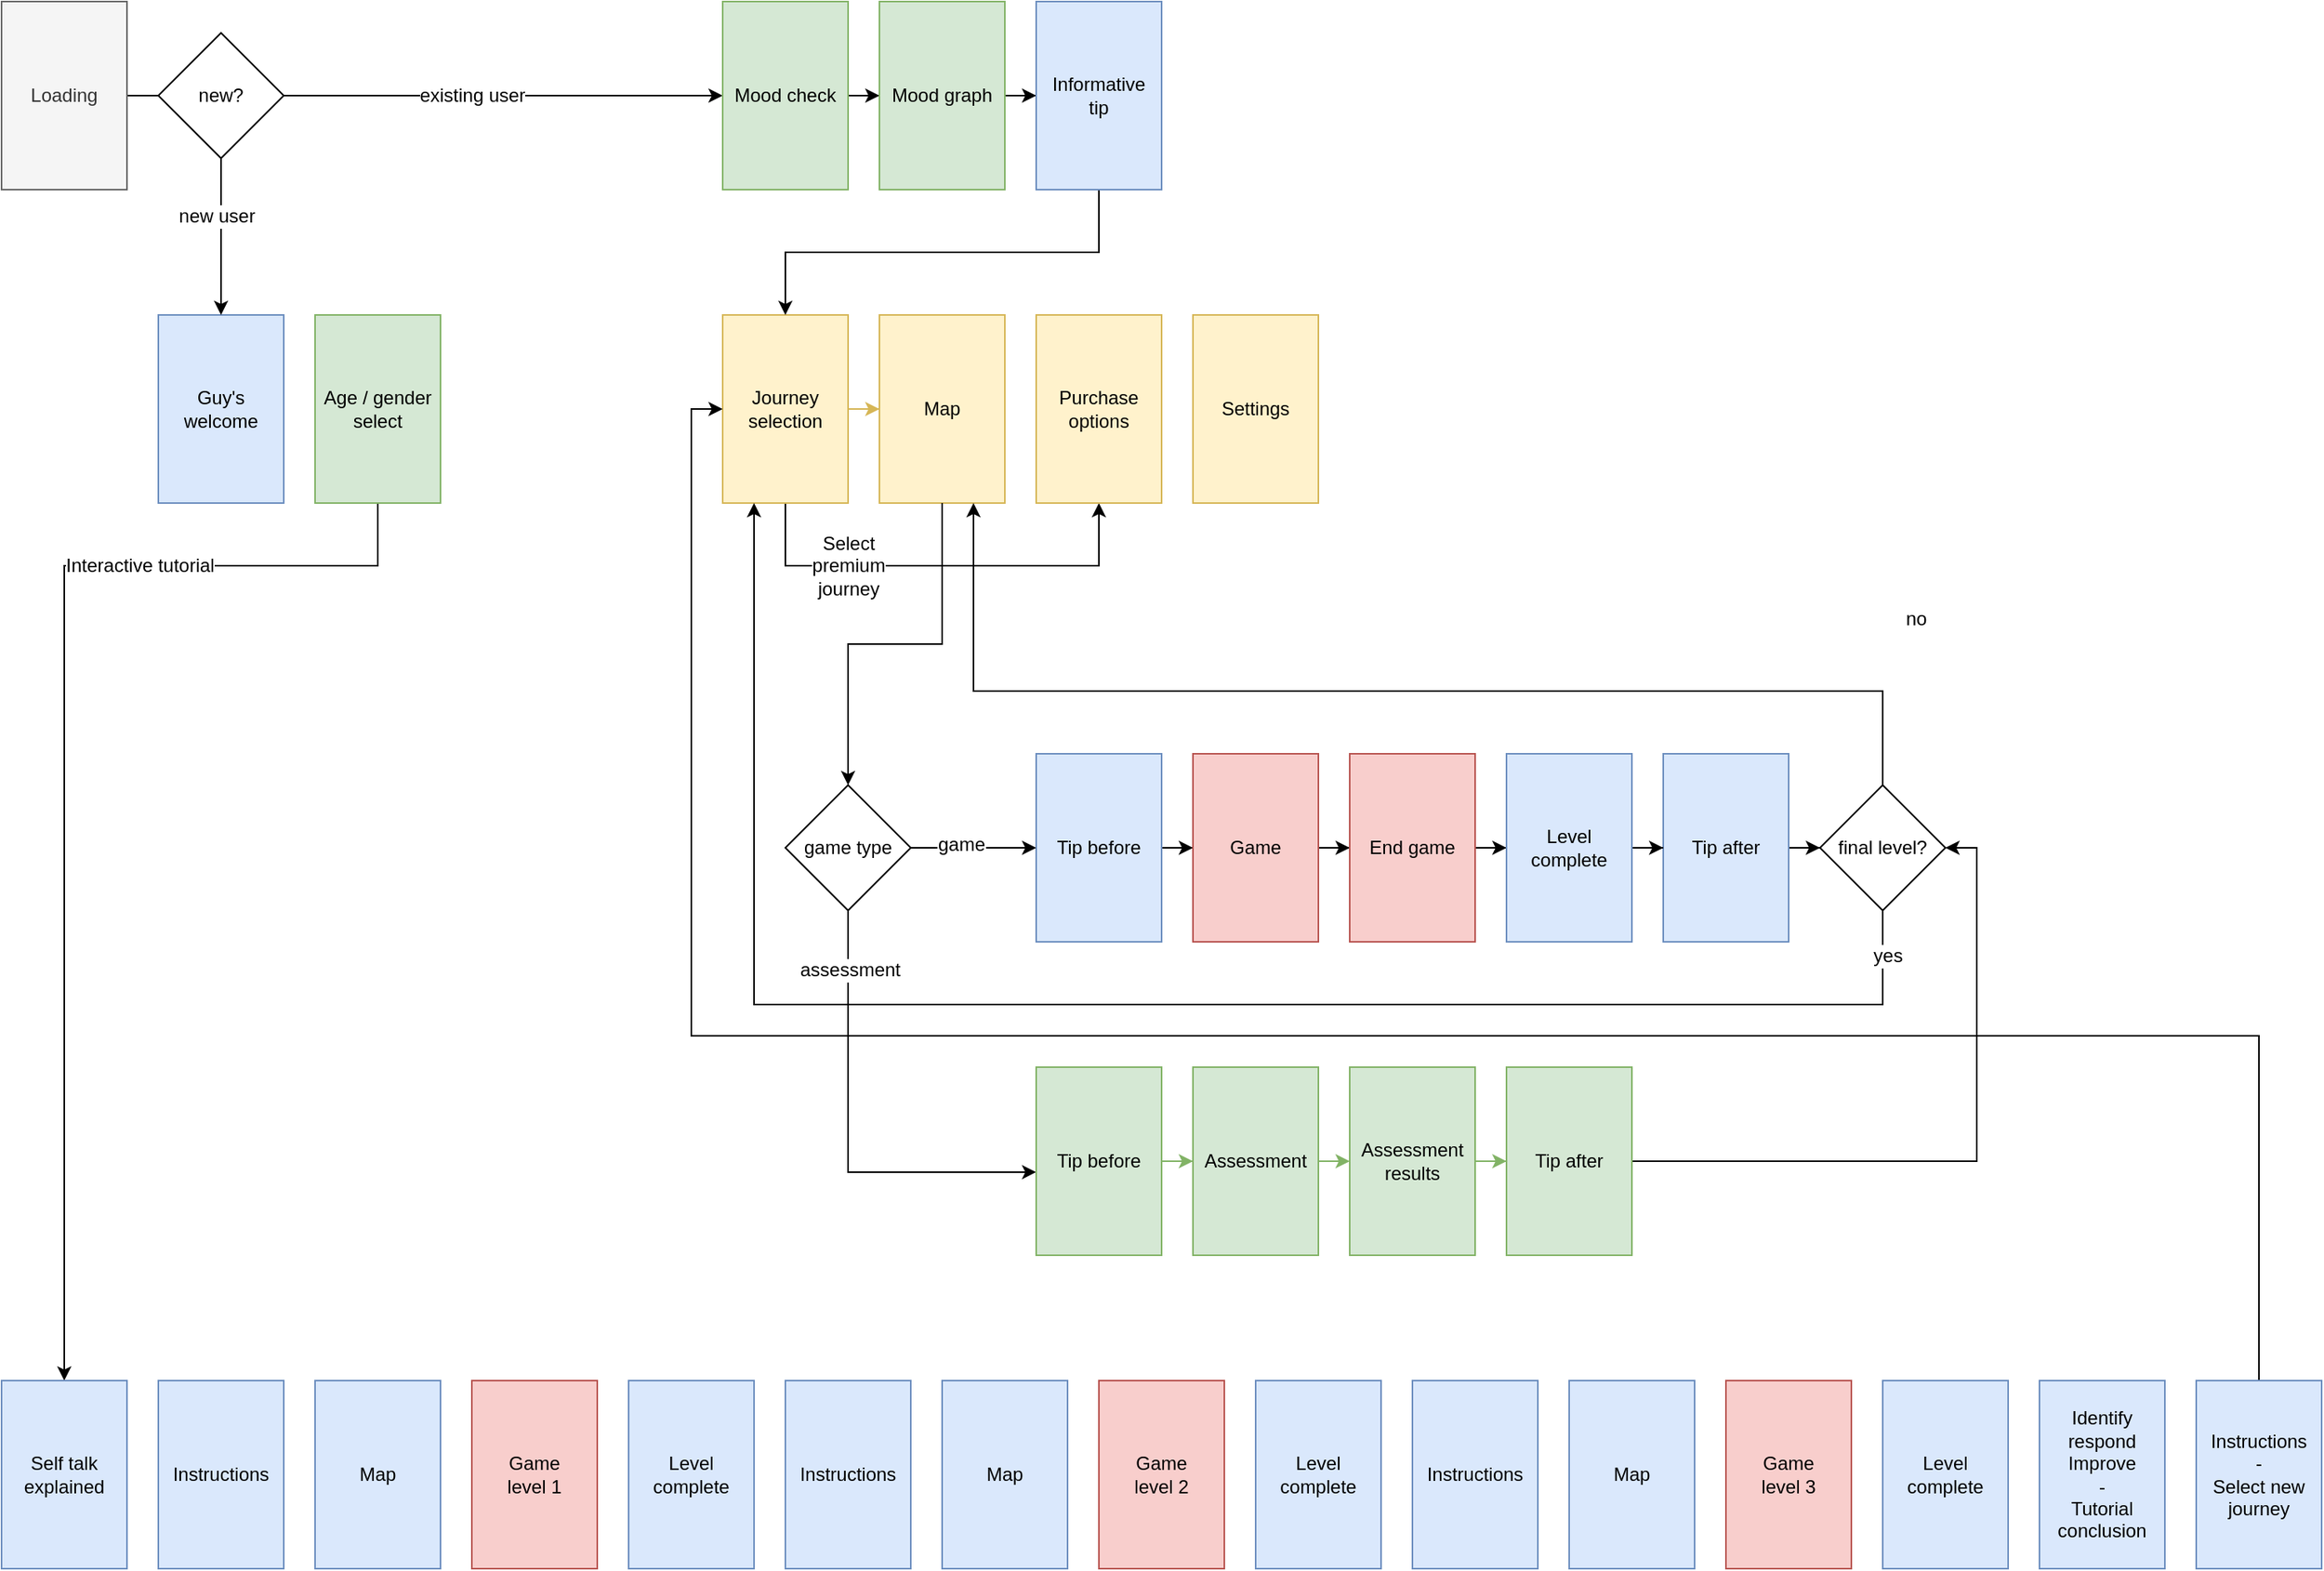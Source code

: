<mxfile version="12.4.9" type="github">
  <diagram name="Page-1" id="74e2e168-ea6b-b213-b513-2b3c1d86103e">
    <mxGraphModel dx="2066" dy="1163" grid="1" gridSize="10" guides="1" tooltips="1" connect="1" arrows="1" fold="1" page="1" pageScale="1" pageWidth="1654" pageHeight="1169" background="#ffffff" math="0" shadow="0">
      <root>
        <mxCell id="0"/>
        <mxCell id="1" parent="0"/>
        <mxCell id="Qyx0SZewzcz1UNBTPxcF-4" value="&lt;span style=&quot;white-space: normal&quot;&gt;Guy&#39;s welcome&lt;/span&gt;" style="rounded=0;whiteSpace=wrap;html=1;fillColor=#dae8fc;strokeColor=#6c8ebf;" parent="1" vertex="1">
          <mxGeometry x="160" y="280" width="80" height="120" as="geometry"/>
        </mxCell>
        <mxCell id="Pnx3SqwYo2MF1gQzbyXF-21" style="edgeStyle=orthogonalEdgeStyle;rounded=0;orthogonalLoop=1;jettySize=auto;html=1;entryX=0.5;entryY=0;entryDx=0;entryDy=0;" edge="1" parent="1" source="Qyx0SZewzcz1UNBTPxcF-6" target="Qyx0SZewzcz1UNBTPxcF-12">
          <mxGeometry relative="1" as="geometry">
            <Array as="points">
              <mxPoint x="300" y="440"/>
              <mxPoint x="100" y="440"/>
            </Array>
          </mxGeometry>
        </mxCell>
        <mxCell id="Pnx3SqwYo2MF1gQzbyXF-22" value="Interactive tutorial" style="text;html=1;align=center;verticalAlign=middle;resizable=0;points=[];labelBackgroundColor=#ffffff;" vertex="1" connectable="0" parent="Pnx3SqwYo2MF1gQzbyXF-21">
          <mxGeometry x="-0.493" relative="1" as="geometry">
            <mxPoint as="offset"/>
          </mxGeometry>
        </mxCell>
        <mxCell id="Qyx0SZewzcz1UNBTPxcF-6" value="&lt;span style=&quot;white-space: normal&quot;&gt;Age / gender select&lt;/span&gt;" style="rounded=0;whiteSpace=wrap;html=1;fillColor=#d5e8d4;strokeColor=#82b366;" parent="1" vertex="1">
          <mxGeometry x="260" y="280" width="80" height="120" as="geometry"/>
        </mxCell>
        <mxCell id="Qyx0SZewzcz1UNBTPxcF-7" value="&lt;span style=&quot;white-space: normal&quot;&gt;Instructions&lt;/span&gt;" style="rounded=0;whiteSpace=wrap;html=1;fillColor=#dae8fc;strokeColor=#6c8ebf;" parent="1" vertex="1">
          <mxGeometry x="160" y="960" width="80" height="120" as="geometry"/>
        </mxCell>
        <mxCell id="Pnx3SqwYo2MF1gQzbyXF-23" value="" style="edgeStyle=orthogonalEdgeStyle;rounded=0;orthogonalLoop=1;jettySize=auto;html=1;fillColor=#fff2cc;strokeColor=#d6b656;" edge="1" parent="1" source="Qyx0SZewzcz1UNBTPxcF-8" target="Qyx0SZewzcz1UNBTPxcF-9">
          <mxGeometry relative="1" as="geometry"/>
        </mxCell>
        <mxCell id="Pnx3SqwYo2MF1gQzbyXF-26" style="edgeStyle=orthogonalEdgeStyle;rounded=0;orthogonalLoop=1;jettySize=auto;html=1;entryX=0.5;entryY=1;entryDx=0;entryDy=0;" edge="1" parent="1" source="Qyx0SZewzcz1UNBTPxcF-8" target="Qyx0SZewzcz1UNBTPxcF-10">
          <mxGeometry relative="1" as="geometry">
            <Array as="points">
              <mxPoint x="560" y="440"/>
              <mxPoint x="760" y="440"/>
            </Array>
          </mxGeometry>
        </mxCell>
        <mxCell id="Pnx3SqwYo2MF1gQzbyXF-27" value="Select&lt;br&gt;premium&lt;br&gt;journey" style="text;html=1;align=center;verticalAlign=middle;resizable=0;points=[];labelBackgroundColor=#ffffff;" vertex="1" connectable="0" parent="Pnx3SqwYo2MF1gQzbyXF-26">
          <mxGeometry x="-0.414" relative="1" as="geometry">
            <mxPoint x="-2" as="offset"/>
          </mxGeometry>
        </mxCell>
        <mxCell id="Qyx0SZewzcz1UNBTPxcF-8" value="&lt;span style=&quot;white-space: normal&quot;&gt;Journey selection&lt;/span&gt;" style="rounded=0;whiteSpace=wrap;html=1;fillColor=#fff2cc;strokeColor=#d6b656;" parent="1" vertex="1">
          <mxGeometry x="520" y="280" width="80" height="120" as="geometry"/>
        </mxCell>
        <mxCell id="Pnx3SqwYo2MF1gQzbyXF-46" style="edgeStyle=orthogonalEdgeStyle;rounded=0;orthogonalLoop=1;jettySize=auto;html=1;entryX=0;entryY=0.558;entryDx=0;entryDy=0;entryPerimeter=0;" edge="1" parent="1" source="Pnx3SqwYo2MF1gQzbyXF-48" target="Pnx3SqwYo2MF1gQzbyXF-38">
          <mxGeometry relative="1" as="geometry">
            <mxPoint x="660" y="830" as="targetPoint"/>
            <Array as="points">
              <mxPoint x="600" y="827"/>
            </Array>
          </mxGeometry>
        </mxCell>
        <mxCell id="Pnx3SqwYo2MF1gQzbyXF-52" value="assessment" style="text;html=1;align=center;verticalAlign=middle;resizable=0;points=[];labelBackgroundColor=#ffffff;" vertex="1" connectable="0" parent="Pnx3SqwYo2MF1gQzbyXF-46">
          <mxGeometry x="-0.735" y="1" relative="1" as="geometry">
            <mxPoint as="offset"/>
          </mxGeometry>
        </mxCell>
        <mxCell id="Qyx0SZewzcz1UNBTPxcF-9" value="Map" style="rounded=0;whiteSpace=wrap;html=1;fillColor=#fff2cc;strokeColor=#d6b656;" parent="1" vertex="1">
          <mxGeometry x="620" y="280" width="80" height="120" as="geometry"/>
        </mxCell>
        <mxCell id="Qyx0SZewzcz1UNBTPxcF-10" value="Purchase options" style="rounded=0;whiteSpace=wrap;html=1;fillColor=#fff2cc;strokeColor=#d6b656;" parent="1" vertex="1">
          <mxGeometry x="720" y="280" width="80" height="120" as="geometry"/>
        </mxCell>
        <mxCell id="Qyx0SZewzcz1UNBTPxcF-11" value="Settings" style="rounded=0;whiteSpace=wrap;html=1;fillColor=#fff2cc;strokeColor=#d6b656;" parent="1" vertex="1">
          <mxGeometry x="820" y="280" width="80" height="120" as="geometry"/>
        </mxCell>
        <mxCell id="Qyx0SZewzcz1UNBTPxcF-12" value="Self talk explained" style="rounded=0;whiteSpace=wrap;html=1;fillColor=#dae8fc;strokeColor=#6c8ebf;" parent="1" vertex="1">
          <mxGeometry x="60" y="960" width="80" height="120" as="geometry"/>
        </mxCell>
        <mxCell id="Pnx3SqwYo2MF1gQzbyXF-31" value="" style="edgeStyle=orthogonalEdgeStyle;rounded=0;orthogonalLoop=1;jettySize=auto;html=1;" edge="1" parent="1" source="Qyx0SZewzcz1UNBTPxcF-13" target="Qyx0SZewzcz1UNBTPxcF-14">
          <mxGeometry relative="1" as="geometry"/>
        </mxCell>
        <mxCell id="Qyx0SZewzcz1UNBTPxcF-13" value="Tip before" style="rounded=0;whiteSpace=wrap;html=1;fillColor=#dae8fc;strokeColor=#6c8ebf;" parent="1" vertex="1">
          <mxGeometry x="720" y="560" width="80" height="120" as="geometry"/>
        </mxCell>
        <mxCell id="Pnx3SqwYo2MF1gQzbyXF-32" value="" style="edgeStyle=orthogonalEdgeStyle;rounded=0;orthogonalLoop=1;jettySize=auto;html=1;" edge="1" parent="1" source="Qyx0SZewzcz1UNBTPxcF-14" target="Qyx0SZewzcz1UNBTPxcF-15">
          <mxGeometry relative="1" as="geometry"/>
        </mxCell>
        <mxCell id="Qyx0SZewzcz1UNBTPxcF-14" value="Game" style="rounded=0;whiteSpace=wrap;html=1;fillColor=#f8cecc;strokeColor=#b85450;" parent="1" vertex="1">
          <mxGeometry x="820" y="560" width="80" height="120" as="geometry"/>
        </mxCell>
        <mxCell id="Pnx3SqwYo2MF1gQzbyXF-33" value="" style="edgeStyle=orthogonalEdgeStyle;rounded=0;orthogonalLoop=1;jettySize=auto;html=1;" edge="1" parent="1" source="Qyx0SZewzcz1UNBTPxcF-15" target="Pnx3SqwYo2MF1gQzbyXF-30">
          <mxGeometry relative="1" as="geometry"/>
        </mxCell>
        <mxCell id="Qyx0SZewzcz1UNBTPxcF-15" value="End game" style="rounded=0;whiteSpace=wrap;html=1;fillColor=#f8cecc;strokeColor=#b85450;" parent="1" vertex="1">
          <mxGeometry x="920" y="560" width="80" height="120" as="geometry"/>
        </mxCell>
        <mxCell id="Qyx0SZewzcz1UNBTPxcF-20" style="edgeStyle=orthogonalEdgeStyle;rounded=0;orthogonalLoop=1;jettySize=auto;html=1;exitX=0.5;exitY=1;exitDx=0;exitDy=0;" parent="1" source="Pnx3SqwYo2MF1gQzbyXF-54" edge="1">
          <mxGeometry relative="1" as="geometry">
            <Array as="points">
              <mxPoint x="1260" y="720"/>
              <mxPoint x="540" y="720"/>
            </Array>
            <mxPoint x="540" y="400" as="targetPoint"/>
          </mxGeometry>
        </mxCell>
        <mxCell id="Pnx3SqwYo2MF1gQzbyXF-35" value="yes" style="text;html=1;align=center;verticalAlign=middle;resizable=0;points=[];labelBackgroundColor=#ffffff;" vertex="1" connectable="0" parent="Qyx0SZewzcz1UNBTPxcF-20">
          <mxGeometry x="-0.948" y="3" relative="1" as="geometry">
            <mxPoint as="offset"/>
          </mxGeometry>
        </mxCell>
        <mxCell id="Qyx0SZewzcz1UNBTPxcF-22" style="edgeStyle=orthogonalEdgeStyle;rounded=0;orthogonalLoop=1;jettySize=auto;html=1;entryX=0.75;entryY=1;entryDx=0;entryDy=0;exitX=0.5;exitY=0;exitDx=0;exitDy=0;" parent="1" source="Pnx3SqwYo2MF1gQzbyXF-54" target="Qyx0SZewzcz1UNBTPxcF-9" edge="1">
          <mxGeometry relative="1" as="geometry">
            <Array as="points">
              <mxPoint x="1260" y="520"/>
              <mxPoint x="680" y="520"/>
            </Array>
          </mxGeometry>
        </mxCell>
        <mxCell id="Pnx3SqwYo2MF1gQzbyXF-36" value="no" style="text;html=1;align=center;verticalAlign=middle;resizable=0;points=[];labelBackgroundColor=#ffffff;" vertex="1" connectable="0" parent="Qyx0SZewzcz1UNBTPxcF-22">
          <mxGeometry x="-0.907" y="-1" relative="1" as="geometry">
            <mxPoint x="20" y="-71" as="offset"/>
          </mxGeometry>
        </mxCell>
        <mxCell id="Pnx3SqwYo2MF1gQzbyXF-56" value="" style="edgeStyle=orthogonalEdgeStyle;rounded=0;orthogonalLoop=1;jettySize=auto;html=1;" edge="1" parent="1" source="Qyx0SZewzcz1UNBTPxcF-18" target="Pnx3SqwYo2MF1gQzbyXF-54">
          <mxGeometry relative="1" as="geometry"/>
        </mxCell>
        <mxCell id="Qyx0SZewzcz1UNBTPxcF-18" value="Tip after" style="rounded=0;whiteSpace=wrap;html=1;fillColor=#dae8fc;strokeColor=#6c8ebf;" parent="1" vertex="1">
          <mxGeometry x="1120" y="560" width="80" height="120" as="geometry"/>
        </mxCell>
        <mxCell id="Qyx0SZewzcz1UNBTPxcF-24" style="edgeStyle=orthogonalEdgeStyle;rounded=0;orthogonalLoop=1;jettySize=auto;html=1;entryX=0.5;entryY=0;entryDx=0;entryDy=0;exitX=0.5;exitY=1;exitDx=0;exitDy=0;" parent="1" source="Pnx3SqwYo2MF1gQzbyXF-53" target="Qyx0SZewzcz1UNBTPxcF-4" edge="1">
          <mxGeometry relative="1" as="geometry">
            <Array as="points">
              <mxPoint x="200" y="250"/>
              <mxPoint x="200" y="250"/>
            </Array>
          </mxGeometry>
        </mxCell>
        <mxCell id="Pnx3SqwYo2MF1gQzbyXF-1" value="new user" style="text;html=1;align=center;verticalAlign=middle;resizable=0;points=[];labelBackgroundColor=#ffffff;" vertex="1" connectable="0" parent="Qyx0SZewzcz1UNBTPxcF-24">
          <mxGeometry x="-0.27" y="-3" relative="1" as="geometry">
            <mxPoint as="offset"/>
          </mxGeometry>
        </mxCell>
        <mxCell id="Pnx3SqwYo2MF1gQzbyXF-2" style="edgeStyle=orthogonalEdgeStyle;rounded=0;orthogonalLoop=1;jettySize=auto;html=1;entryX=0;entryY=0.5;entryDx=0;entryDy=0;" edge="1" parent="1" source="Qyx0SZewzcz1UNBTPxcF-23" target="Pnx3SqwYo2MF1gQzbyXF-4">
          <mxGeometry relative="1" as="geometry">
            <mxPoint x="510" y="210" as="targetPoint"/>
            <Array as="points"/>
          </mxGeometry>
        </mxCell>
        <mxCell id="Pnx3SqwYo2MF1gQzbyXF-3" value="existing user" style="text;html=1;align=center;verticalAlign=middle;resizable=0;points=[];labelBackgroundColor=#ffffff;" vertex="1" connectable="0" parent="Pnx3SqwYo2MF1gQzbyXF-2">
          <mxGeometry x="-0.354" relative="1" as="geometry">
            <mxPoint x="97" as="offset"/>
          </mxGeometry>
        </mxCell>
        <mxCell id="Qyx0SZewzcz1UNBTPxcF-23" value="&lt;span style=&quot;white-space: normal&quot;&gt;Loading&lt;/span&gt;" style="rounded=0;whiteSpace=wrap;html=1;fillColor=#f5f5f5;strokeColor=#666666;fontColor=#333333;" parent="1" vertex="1">
          <mxGeometry x="60" y="80" width="80" height="120" as="geometry"/>
        </mxCell>
        <mxCell id="Pnx3SqwYo2MF1gQzbyXF-24" value="" style="edgeStyle=orthogonalEdgeStyle;rounded=0;orthogonalLoop=1;jettySize=auto;html=1;" edge="1" parent="1" source="Pnx3SqwYo2MF1gQzbyXF-4" target="Pnx3SqwYo2MF1gQzbyXF-6">
          <mxGeometry relative="1" as="geometry"/>
        </mxCell>
        <mxCell id="Pnx3SqwYo2MF1gQzbyXF-4" value="&lt;span style=&quot;white-space: normal&quot;&gt;Mood check&lt;/span&gt;" style="rounded=0;whiteSpace=wrap;html=1;fillColor=#d5e8d4;strokeColor=#82b366;" vertex="1" parent="1">
          <mxGeometry x="520" y="80" width="80" height="120" as="geometry"/>
        </mxCell>
        <mxCell id="Pnx3SqwYo2MF1gQzbyXF-25" style="edgeStyle=orthogonalEdgeStyle;rounded=0;orthogonalLoop=1;jettySize=auto;html=1;entryX=0.5;entryY=0;entryDx=0;entryDy=0;" edge="1" parent="1" source="Pnx3SqwYo2MF1gQzbyXF-6" target="Qyx0SZewzcz1UNBTPxcF-8">
          <mxGeometry relative="1" as="geometry">
            <Array as="points">
              <mxPoint x="760" y="140"/>
              <mxPoint x="760" y="240"/>
              <mxPoint x="560" y="240"/>
            </Array>
          </mxGeometry>
        </mxCell>
        <mxCell id="Pnx3SqwYo2MF1gQzbyXF-29" value="" style="edgeStyle=orthogonalEdgeStyle;rounded=0;orthogonalLoop=1;jettySize=auto;html=1;" edge="1" parent="1" source="Pnx3SqwYo2MF1gQzbyXF-6" target="Pnx3SqwYo2MF1gQzbyXF-28">
          <mxGeometry relative="1" as="geometry"/>
        </mxCell>
        <mxCell id="Pnx3SqwYo2MF1gQzbyXF-6" value="&lt;span style=&quot;white-space: normal&quot;&gt;Mood graph&lt;/span&gt;" style="rounded=0;whiteSpace=wrap;html=1;fillColor=#d5e8d4;strokeColor=#82b366;" vertex="1" parent="1">
          <mxGeometry x="620" y="80" width="80" height="120" as="geometry"/>
        </mxCell>
        <mxCell id="Pnx3SqwYo2MF1gQzbyXF-7" value="&lt;span style=&quot;white-space: normal&quot;&gt;Map&lt;/span&gt;" style="rounded=0;whiteSpace=wrap;html=1;fillColor=#dae8fc;strokeColor=#6c8ebf;" vertex="1" parent="1">
          <mxGeometry x="260" y="960" width="80" height="120" as="geometry"/>
        </mxCell>
        <mxCell id="Pnx3SqwYo2MF1gQzbyXF-8" value="&lt;span style=&quot;white-space: normal&quot;&gt;Game&lt;br&gt;level 1&lt;br&gt;&lt;/span&gt;" style="rounded=0;whiteSpace=wrap;html=1;fillColor=#f8cecc;strokeColor=#b85450;" vertex="1" parent="1">
          <mxGeometry x="360" y="960" width="80" height="120" as="geometry"/>
        </mxCell>
        <mxCell id="Pnx3SqwYo2MF1gQzbyXF-9" value="&lt;span style=&quot;white-space: normal&quot;&gt;Level complete&lt;br&gt;&lt;/span&gt;" style="rounded=0;whiteSpace=wrap;html=1;fillColor=#dae8fc;strokeColor=#6c8ebf;" vertex="1" parent="1">
          <mxGeometry x="460" y="960" width="80" height="120" as="geometry"/>
        </mxCell>
        <mxCell id="Pnx3SqwYo2MF1gQzbyXF-10" value="&lt;span style=&quot;white-space: normal&quot;&gt;Instructions&lt;/span&gt;" style="rounded=0;whiteSpace=wrap;html=1;fillColor=#dae8fc;strokeColor=#6c8ebf;" vertex="1" parent="1">
          <mxGeometry x="560" y="960" width="80" height="120" as="geometry"/>
        </mxCell>
        <mxCell id="Pnx3SqwYo2MF1gQzbyXF-11" value="&lt;span style=&quot;white-space: normal&quot;&gt;Map&lt;/span&gt;" style="rounded=0;whiteSpace=wrap;html=1;fillColor=#dae8fc;strokeColor=#6c8ebf;" vertex="1" parent="1">
          <mxGeometry x="660" y="960" width="80" height="120" as="geometry"/>
        </mxCell>
        <mxCell id="Pnx3SqwYo2MF1gQzbyXF-12" value="&lt;span style=&quot;white-space: normal&quot;&gt;Game&lt;br&gt;level 2&lt;br&gt;&lt;/span&gt;" style="rounded=0;whiteSpace=wrap;html=1;fillColor=#f8cecc;strokeColor=#b85450;" vertex="1" parent="1">
          <mxGeometry x="760" y="960" width="80" height="120" as="geometry"/>
        </mxCell>
        <mxCell id="Pnx3SqwYo2MF1gQzbyXF-13" value="&lt;span style=&quot;white-space: normal&quot;&gt;Level complete&lt;br&gt;&lt;/span&gt;" style="rounded=0;whiteSpace=wrap;html=1;fillColor=#dae8fc;strokeColor=#6c8ebf;" vertex="1" parent="1">
          <mxGeometry x="860" y="960" width="80" height="120" as="geometry"/>
        </mxCell>
        <mxCell id="Pnx3SqwYo2MF1gQzbyXF-14" value="&lt;span style=&quot;white-space: normal&quot;&gt;Instructions&lt;/span&gt;" style="rounded=0;whiteSpace=wrap;html=1;fillColor=#dae8fc;strokeColor=#6c8ebf;" vertex="1" parent="1">
          <mxGeometry x="960" y="960" width="80" height="120" as="geometry"/>
        </mxCell>
        <mxCell id="Pnx3SqwYo2MF1gQzbyXF-15" value="&lt;span style=&quot;white-space: normal&quot;&gt;Map&lt;/span&gt;" style="rounded=0;whiteSpace=wrap;html=1;fillColor=#dae8fc;strokeColor=#6c8ebf;" vertex="1" parent="1">
          <mxGeometry x="1060" y="960" width="80" height="120" as="geometry"/>
        </mxCell>
        <mxCell id="Pnx3SqwYo2MF1gQzbyXF-16" value="&lt;span style=&quot;white-space: normal&quot;&gt;Game&lt;br&gt;level 3&lt;br&gt;&lt;/span&gt;" style="rounded=0;whiteSpace=wrap;html=1;fillColor=#f8cecc;strokeColor=#b85450;" vertex="1" parent="1">
          <mxGeometry x="1160" y="960" width="80" height="120" as="geometry"/>
        </mxCell>
        <mxCell id="Pnx3SqwYo2MF1gQzbyXF-17" value="&lt;span style=&quot;white-space: normal&quot;&gt;Level complete&lt;br&gt;&lt;/span&gt;" style="rounded=0;whiteSpace=wrap;html=1;fillColor=#dae8fc;strokeColor=#6c8ebf;" vertex="1" parent="1">
          <mxGeometry x="1260" y="960" width="80" height="120" as="geometry"/>
        </mxCell>
        <mxCell id="Pnx3SqwYo2MF1gQzbyXF-18" value="&lt;span style=&quot;white-space: normal&quot;&gt;Identify&lt;br&gt;respond&lt;br&gt;Improve&lt;br&gt;-&lt;br&gt;Tutorial conclusion&lt;br&gt;&lt;/span&gt;" style="rounded=0;whiteSpace=wrap;html=1;fillColor=#dae8fc;strokeColor=#6c8ebf;" vertex="1" parent="1">
          <mxGeometry x="1360" y="960" width="80" height="120" as="geometry"/>
        </mxCell>
        <mxCell id="Pnx3SqwYo2MF1gQzbyXF-20" style="edgeStyle=orthogonalEdgeStyle;rounded=0;orthogonalLoop=1;jettySize=auto;html=1;entryX=0;entryY=0.5;entryDx=0;entryDy=0;" edge="1" parent="1" source="Pnx3SqwYo2MF1gQzbyXF-19" target="Qyx0SZewzcz1UNBTPxcF-8">
          <mxGeometry relative="1" as="geometry">
            <Array as="points">
              <mxPoint x="1500" y="740"/>
              <mxPoint x="500" y="740"/>
              <mxPoint x="500" y="340"/>
            </Array>
          </mxGeometry>
        </mxCell>
        <mxCell id="Pnx3SqwYo2MF1gQzbyXF-19" value="&lt;span style=&quot;white-space: normal&quot;&gt;Instructions&lt;br&gt;-&lt;br&gt;Select new journey&lt;br&gt;&lt;/span&gt;" style="rounded=0;whiteSpace=wrap;html=1;fillColor=#dae8fc;strokeColor=#6c8ebf;" vertex="1" parent="1">
          <mxGeometry x="1460" y="960" width="80" height="120" as="geometry"/>
        </mxCell>
        <mxCell id="Pnx3SqwYo2MF1gQzbyXF-28" value="&lt;span style=&quot;white-space: normal&quot;&gt;Informative&lt;br&gt;tip&lt;/span&gt;" style="rounded=0;whiteSpace=wrap;html=1;fillColor=#dae8fc;strokeColor=#6c8ebf;" vertex="1" parent="1">
          <mxGeometry x="720" y="80" width="80" height="120" as="geometry"/>
        </mxCell>
        <mxCell id="Pnx3SqwYo2MF1gQzbyXF-34" value="" style="edgeStyle=orthogonalEdgeStyle;rounded=0;orthogonalLoop=1;jettySize=auto;html=1;" edge="1" parent="1" source="Pnx3SqwYo2MF1gQzbyXF-30" target="Qyx0SZewzcz1UNBTPxcF-18">
          <mxGeometry relative="1" as="geometry"/>
        </mxCell>
        <mxCell id="Pnx3SqwYo2MF1gQzbyXF-30" value="Level complete" style="rounded=0;whiteSpace=wrap;html=1;fillColor=#dae8fc;strokeColor=#6c8ebf;" vertex="1" parent="1">
          <mxGeometry x="1020" y="560" width="80" height="120" as="geometry"/>
        </mxCell>
        <mxCell id="Pnx3SqwYo2MF1gQzbyXF-37" value="" style="edgeStyle=orthogonalEdgeStyle;rounded=0;orthogonalLoop=1;jettySize=auto;html=1;fillColor=#d5e8d4;strokeColor=#82b366;" edge="1" source="Pnx3SqwYo2MF1gQzbyXF-38" target="Pnx3SqwYo2MF1gQzbyXF-40" parent="1">
          <mxGeometry relative="1" as="geometry"/>
        </mxCell>
        <mxCell id="Pnx3SqwYo2MF1gQzbyXF-38" value="Tip before" style="rounded=0;whiteSpace=wrap;html=1;fillColor=#d5e8d4;strokeColor=#82b366;" vertex="1" parent="1">
          <mxGeometry x="720" y="760" width="80" height="120" as="geometry"/>
        </mxCell>
        <mxCell id="Pnx3SqwYo2MF1gQzbyXF-39" value="" style="edgeStyle=orthogonalEdgeStyle;rounded=0;orthogonalLoop=1;jettySize=auto;html=1;fillColor=#d5e8d4;strokeColor=#82b366;" edge="1" source="Pnx3SqwYo2MF1gQzbyXF-40" parent="1">
          <mxGeometry relative="1" as="geometry">
            <mxPoint x="920" y="820" as="targetPoint"/>
          </mxGeometry>
        </mxCell>
        <mxCell id="Pnx3SqwYo2MF1gQzbyXF-40" value="Assessment" style="rounded=0;whiteSpace=wrap;html=1;fillColor=#d5e8d4;strokeColor=#82b366;" vertex="1" parent="1">
          <mxGeometry x="820" y="760" width="80" height="120" as="geometry"/>
        </mxCell>
        <mxCell id="Pnx3SqwYo2MF1gQzbyXF-55" style="edgeStyle=orthogonalEdgeStyle;rounded=0;orthogonalLoop=1;jettySize=auto;html=1;entryX=1;entryY=0.5;entryDx=0;entryDy=0;" edge="1" parent="1" source="Pnx3SqwYo2MF1gQzbyXF-43" target="Pnx3SqwYo2MF1gQzbyXF-54">
          <mxGeometry relative="1" as="geometry"/>
        </mxCell>
        <mxCell id="Pnx3SqwYo2MF1gQzbyXF-43" value="Tip after" style="rounded=0;whiteSpace=wrap;html=1;fillColor=#d5e8d4;strokeColor=#82b366;" vertex="1" parent="1">
          <mxGeometry x="1020" y="760" width="80" height="120" as="geometry"/>
        </mxCell>
        <mxCell id="Pnx3SqwYo2MF1gQzbyXF-44" value="" style="edgeStyle=orthogonalEdgeStyle;rounded=0;orthogonalLoop=1;jettySize=auto;html=1;fillColor=#d5e8d4;strokeColor=#82b366;" edge="1" source="Pnx3SqwYo2MF1gQzbyXF-45" target="Pnx3SqwYo2MF1gQzbyXF-43" parent="1">
          <mxGeometry relative="1" as="geometry"/>
        </mxCell>
        <mxCell id="Pnx3SqwYo2MF1gQzbyXF-45" value="Assessment results" style="rounded=0;whiteSpace=wrap;html=1;fillColor=#d5e8d4;strokeColor=#82b366;" vertex="1" parent="1">
          <mxGeometry x="920" y="760" width="80" height="120" as="geometry"/>
        </mxCell>
        <mxCell id="Pnx3SqwYo2MF1gQzbyXF-50" value="" style="edgeStyle=orthogonalEdgeStyle;rounded=0;orthogonalLoop=1;jettySize=auto;html=1;" edge="1" parent="1" source="Pnx3SqwYo2MF1gQzbyXF-48" target="Qyx0SZewzcz1UNBTPxcF-13">
          <mxGeometry relative="1" as="geometry"/>
        </mxCell>
        <mxCell id="Pnx3SqwYo2MF1gQzbyXF-51" value="game" style="text;html=1;align=center;verticalAlign=middle;resizable=0;points=[];labelBackgroundColor=#ffffff;" vertex="1" connectable="0" parent="Pnx3SqwYo2MF1gQzbyXF-50">
          <mxGeometry x="-0.2" y="-1" relative="1" as="geometry">
            <mxPoint y="-3" as="offset"/>
          </mxGeometry>
        </mxCell>
        <mxCell id="Pnx3SqwYo2MF1gQzbyXF-48" value="game type" style="rhombus;whiteSpace=wrap;html=1;" vertex="1" parent="1">
          <mxGeometry x="560" y="580" width="80" height="80" as="geometry"/>
        </mxCell>
        <mxCell id="Pnx3SqwYo2MF1gQzbyXF-49" style="edgeStyle=orthogonalEdgeStyle;rounded=0;orthogonalLoop=1;jettySize=auto;html=1;" edge="1" parent="1" source="Qyx0SZewzcz1UNBTPxcF-9" target="Pnx3SqwYo2MF1gQzbyXF-48">
          <mxGeometry relative="1" as="geometry">
            <mxPoint x="660" y="540" as="targetPoint"/>
            <mxPoint x="660" y="400" as="sourcePoint"/>
            <Array as="points"/>
          </mxGeometry>
        </mxCell>
        <mxCell id="Pnx3SqwYo2MF1gQzbyXF-53" value="new?" style="rhombus;whiteSpace=wrap;html=1;" vertex="1" parent="1">
          <mxGeometry x="160" y="100" width="80" height="80" as="geometry"/>
        </mxCell>
        <mxCell id="Pnx3SqwYo2MF1gQzbyXF-54" value="final level?" style="rhombus;whiteSpace=wrap;html=1;" vertex="1" parent="1">
          <mxGeometry x="1220" y="580" width="80" height="80" as="geometry"/>
        </mxCell>
      </root>
    </mxGraphModel>
  </diagram>
</mxfile>
